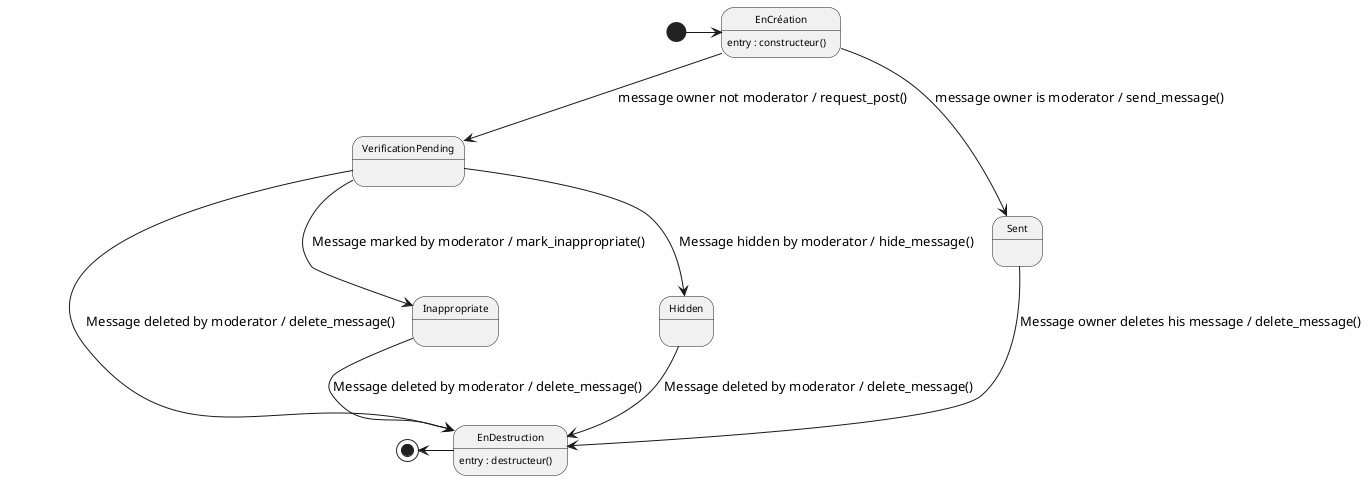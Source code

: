 @startuml

' Configuration charte graphique
' États et transitions
skinparam state {
    FontSize 10
    RoundCorner 10
}

state EnCréation : entry : constructeur()
state EnDestruction : entry : destructeur()

[*] -right-> EnCréation
EnCréation --> VerificationPending: message owner not moderator / request_post()
EnCréation --> Sent: message owner is moderator / send_message()
VerificationPending --> EnDestruction: Message deleted by moderator / delete_message()
VerificationPending --> Inappropriate: Message marked by moderator / mark_inappropriate()
VerificationPending --> Hidden: Message hidden by moderator / hide_message()
Hidden              --> EnDestruction: Message deleted by moderator / delete_message()
Inappropriate       --> EnDestruction: Message deleted by moderator / delete_message()
Sent --> EnDestruction: Message owner deletes his message / delete_message()


EnDestruction-left-> [*]

@enduml
